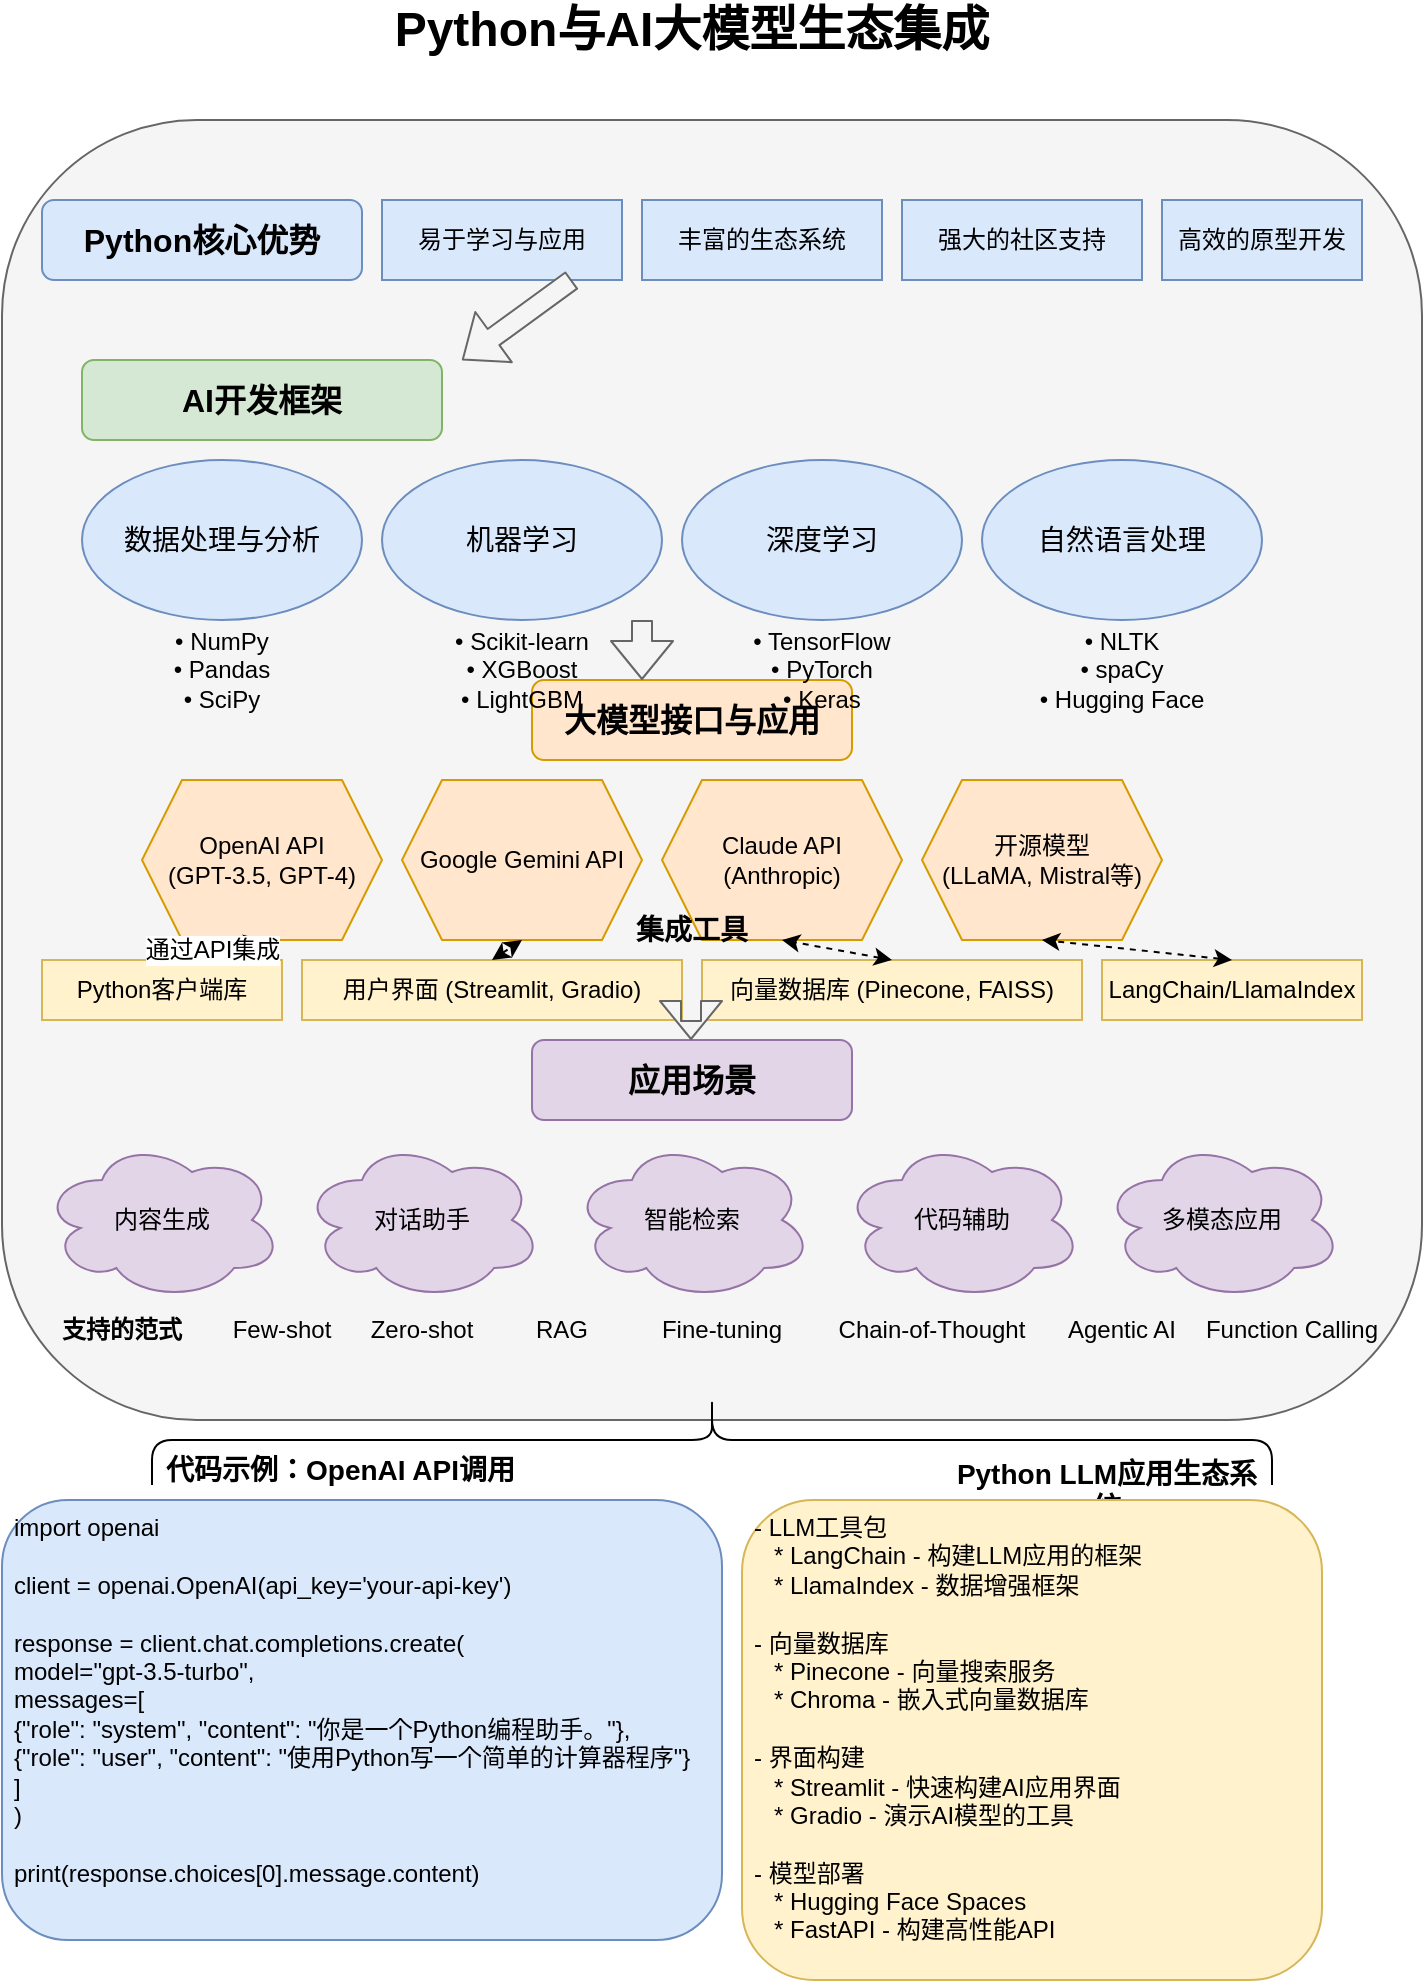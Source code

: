 <mxfile version="26.1.1">
  <diagram id="ppFgmLToiB0WgNsB7YyZ" name="Page-1">
    <mxGraphModel dx="1114" dy="2099" grid="1" gridSize="10" guides="1" tooltips="1" connect="1" arrows="1" fold="1" page="1" pageScale="1" pageWidth="850" pageHeight="1100" math="0" shadow="0">
      <root>
        <mxCell id="0" />
        <mxCell id="1" parent="0" />
        <mxCell id="2" value="Python与AI大模型生态集成" style="text;html=1;strokeColor=none;fillColor=none;align=center;verticalAlign=middle;whiteSpace=wrap;rounded=0;fontSize=24;fontStyle=1" parent="1" vertex="1">
          <mxGeometry x="230" y="-20" width="390" height="30" as="geometry" />
        </mxCell>
        <mxCell id="3" value="" style="rounded=1;whiteSpace=wrap;html=1;fillColor=#f5f5f5;fontColor=#333333;strokeColor=#666666;" parent="1" vertex="1">
          <mxGeometry x="80" y="40" width="710" height="650" as="geometry" />
        </mxCell>
        <mxCell id="4" value="Python核心优势" style="rounded=1;whiteSpace=wrap;html=1;fontSize=16;fillColor=#dae8fc;strokeColor=#6c8ebf;fontStyle=1" parent="1" vertex="1">
          <mxGeometry x="100" y="80" width="160" height="40" as="geometry" />
        </mxCell>
        <mxCell id="5" value="AI开发框架" style="rounded=1;whiteSpace=wrap;html=1;fontSize=16;fillColor=#d5e8d4;strokeColor=#82b366;fontStyle=1" parent="1" vertex="1">
          <mxGeometry x="120" y="160" width="180" height="40" as="geometry" />
        </mxCell>
        <mxCell id="6" value="数据处理与分析" style="ellipse;whiteSpace=wrap;html=1;fontSize=14;fillColor=#dae8fc;strokeColor=#6c8ebf;" parent="1" vertex="1">
          <mxGeometry x="120" y="210" width="140" height="80" as="geometry" />
        </mxCell>
        <mxCell id="7" value="机器学习" style="ellipse;whiteSpace=wrap;html=1;fontSize=14;fillColor=#dae8fc;strokeColor=#6c8ebf;" parent="1" vertex="1">
          <mxGeometry x="270" y="210" width="140" height="80" as="geometry" />
        </mxCell>
        <mxCell id="8" value="深度学习" style="ellipse;whiteSpace=wrap;html=1;fontSize=14;fillColor=#dae8fc;strokeColor=#6c8ebf;" parent="1" vertex="1">
          <mxGeometry x="420" y="210" width="140" height="80" as="geometry" />
        </mxCell>
        <mxCell id="9" value="自然语言处理" style="ellipse;whiteSpace=wrap;html=1;fontSize=14;fillColor=#dae8fc;strokeColor=#6c8ebf;" parent="1" vertex="1">
          <mxGeometry x="570" y="210" width="140" height="80" as="geometry" />
        </mxCell>
        <mxCell id="10" value="大模型接口与应用" style="rounded=1;whiteSpace=wrap;html=1;fontSize=16;fillColor=#ffe6cc;strokeColor=#d79b00;fontStyle=1" parent="1" vertex="1">
          <mxGeometry x="345" y="320" width="160" height="40" as="geometry" />
        </mxCell>
        <mxCell id="11" value="应用场景" style="rounded=1;whiteSpace=wrap;html=1;fontSize=16;fillColor=#e1d5e7;strokeColor=#9673a6;fontStyle=1" parent="1" vertex="1">
          <mxGeometry x="345" y="500" width="160" height="40" as="geometry" />
        </mxCell>
        <mxCell id="12" value="易于学习与应用" style="rounded=0;whiteSpace=wrap;html=1;fontSize=12;fillColor=#dae8fc;strokeColor=#6c8ebf;" parent="1" vertex="1">
          <mxGeometry x="270" y="80" width="120" height="40" as="geometry" />
        </mxCell>
        <mxCell id="13" value="丰富的生态系统" style="rounded=0;whiteSpace=wrap;html=1;fontSize=12;fillColor=#dae8fc;strokeColor=#6c8ebf;" parent="1" vertex="1">
          <mxGeometry x="400" y="80" width="120" height="40" as="geometry" />
        </mxCell>
        <mxCell id="14" value="强大的社区支持" style="rounded=0;whiteSpace=wrap;html=1;fontSize=12;fillColor=#dae8fc;strokeColor=#6c8ebf;" parent="1" vertex="1">
          <mxGeometry x="530" y="80" width="120" height="40" as="geometry" />
        </mxCell>
        <mxCell id="15" value="高效的原型开发" style="rounded=0;whiteSpace=wrap;html=1;fontSize=12;fillColor=#dae8fc;strokeColor=#6c8ebf;" parent="1" vertex="1">
          <mxGeometry x="660" y="80" width="100" height="40" as="geometry" />
        </mxCell>
        <mxCell id="16" value="• NumPy&lt;br&gt;• Pandas&lt;br&gt;• SciPy" style="text;html=1;strokeColor=none;fillColor=none;align=center;verticalAlign=middle;whiteSpace=wrap;rounded=0;fontSize=12;" parent="1" vertex="1">
          <mxGeometry x="120" y="290" width="140" height="50" as="geometry" />
        </mxCell>
        <mxCell id="17" value="• Scikit-learn&lt;br&gt;• XGBoost&lt;br&gt;• LightGBM" style="text;html=1;strokeColor=none;fillColor=none;align=center;verticalAlign=middle;whiteSpace=wrap;rounded=0;fontSize=12;" parent="1" vertex="1">
          <mxGeometry x="270" y="290" width="140" height="50" as="geometry" />
        </mxCell>
        <mxCell id="18" value="• TensorFlow&lt;br&gt;• PyTorch&lt;br&gt;• Keras" style="text;html=1;strokeColor=none;fillColor=none;align=center;verticalAlign=middle;whiteSpace=wrap;rounded=0;fontSize=12;" parent="1" vertex="1">
          <mxGeometry x="420" y="290" width="140" height="50" as="geometry" />
        </mxCell>
        <mxCell id="19" value="• NLTK&lt;br&gt;• spaCy&lt;br&gt;• Hugging Face" style="text;html=1;strokeColor=none;fillColor=none;align=center;verticalAlign=middle;whiteSpace=wrap;rounded=0;fontSize=12;" parent="1" vertex="1">
          <mxGeometry x="570" y="290" width="140" height="50" as="geometry" />
        </mxCell>
        <mxCell id="20" value="" style="shape=flexArrow;endArrow=classic;html=1;fontSize=12;fillColor=#f5f5f5;strokeColor=#666666;" parent="1" edge="1">
          <mxGeometry width="50" height="50" relative="1" as="geometry">
            <mxPoint x="365" y="120" as="sourcePoint" />
            <mxPoint x="310" y="160" as="targetPoint" />
          </mxGeometry>
        </mxCell>
        <mxCell id="21" value="" style="shape=flexArrow;endArrow=classic;html=1;fontSize=12;fillColor=#f5f5f5;strokeColor=#666666;" parent="1" edge="1">
          <mxGeometry width="50" height="50" relative="1" as="geometry">
            <mxPoint x="400" y="290" as="sourcePoint" />
            <mxPoint x="400" y="320" as="targetPoint" />
          </mxGeometry>
        </mxCell>
        <mxCell id="22" value="OpenAI API&#xa;(GPT-3.5, GPT-4)" style="shape=hexagon;perimeter=hexagonPerimeter2;whiteSpace=wrap;html=1;fixedSize=1;fontSize=12;fillColor=#ffe6cc;strokeColor=#d79b00;" parent="1" vertex="1">
          <mxGeometry x="150" y="370" width="120" height="80" as="geometry" />
        </mxCell>
        <mxCell id="23" value="Google Gemini API" style="shape=hexagon;perimeter=hexagonPerimeter2;whiteSpace=wrap;html=1;fixedSize=1;fontSize=12;fillColor=#ffe6cc;strokeColor=#d79b00;" parent="1" vertex="1">
          <mxGeometry x="280" y="370" width="120" height="80" as="geometry" />
        </mxCell>
        <mxCell id="24" value="Claude API&#xa;(Anthropic)" style="shape=hexagon;perimeter=hexagonPerimeter2;whiteSpace=wrap;html=1;fixedSize=1;fontSize=12;fillColor=#ffe6cc;strokeColor=#d79b00;" parent="1" vertex="1">
          <mxGeometry x="410" y="370" width="120" height="80" as="geometry" />
        </mxCell>
        <mxCell id="25" value="开源模型&#xa;(LLaMA, Mistral等)" style="shape=hexagon;perimeter=hexagonPerimeter2;whiteSpace=wrap;html=1;fixedSize=1;fontSize=12;fillColor=#ffe6cc;strokeColor=#d79b00;" parent="1" vertex="1">
          <mxGeometry x="540" y="370" width="120" height="80" as="geometry" />
        </mxCell>
        <mxCell id="26" value="Python客户端库" style="rounded=0;whiteSpace=wrap;html=1;fontSize=12;fillColor=#fff2cc;strokeColor=#d6b656;" parent="1" vertex="1">
          <mxGeometry x="100" y="460" width="120" height="30" as="geometry" />
        </mxCell>
        <mxCell id="27" value="用户界面 (Streamlit, Gradio)" style="rounded=0;whiteSpace=wrap;html=1;fontSize=12;fillColor=#fff2cc;strokeColor=#d6b656;" parent="1" vertex="1">
          <mxGeometry x="230" y="460" width="190" height="30" as="geometry" />
        </mxCell>
        <mxCell id="28" value="向量数据库 (Pinecone, FAISS)" style="rounded=0;whiteSpace=wrap;html=1;fontSize=12;fillColor=#fff2cc;strokeColor=#d6b656;" parent="1" vertex="1">
          <mxGeometry x="430" y="460" width="190" height="30" as="geometry" />
        </mxCell>
        <mxCell id="29" value="LangChain/LlamaIndex" style="rounded=0;whiteSpace=wrap;html=1;fontSize=12;fillColor=#fff2cc;strokeColor=#d6b656;" parent="1" vertex="1">
          <mxGeometry x="630" y="460" width="130" height="30" as="geometry" />
        </mxCell>
        <mxCell id="30" value="内容生成" style="ellipse;shape=cloud;whiteSpace=wrap;html=1;fontSize=12;fillColor=#e1d5e7;strokeColor=#9673a6;" parent="1" vertex="1">
          <mxGeometry x="100" y="550" width="120" height="80" as="geometry" />
        </mxCell>
        <mxCell id="31" value="对话助手" style="ellipse;shape=cloud;whiteSpace=wrap;html=1;fontSize=12;fillColor=#e1d5e7;strokeColor=#9673a6;" parent="1" vertex="1">
          <mxGeometry x="230" y="550" width="120" height="80" as="geometry" />
        </mxCell>
        <mxCell id="32" value="智能检索" style="ellipse;shape=cloud;whiteSpace=wrap;html=1;fontSize=12;fillColor=#e1d5e7;strokeColor=#9673a6;" parent="1" vertex="1">
          <mxGeometry x="365" y="550" width="120" height="80" as="geometry" />
        </mxCell>
        <mxCell id="33" value="代码辅助" style="ellipse;shape=cloud;whiteSpace=wrap;html=1;fontSize=12;fillColor=#e1d5e7;strokeColor=#9673a6;" parent="1" vertex="1">
          <mxGeometry x="500" y="550" width="120" height="80" as="geometry" />
        </mxCell>
        <mxCell id="34" value="多模态应用" style="ellipse;shape=cloud;whiteSpace=wrap;html=1;fontSize=12;fillColor=#e1d5e7;strokeColor=#9673a6;" parent="1" vertex="1">
          <mxGeometry x="630" y="550" width="120" height="80" as="geometry" />
        </mxCell>
        <mxCell id="35" value="" style="shape=curlyBracket;whiteSpace=wrap;html=1;rounded=1;fontSize=12;rotation=90;" parent="1" vertex="1">
          <mxGeometry x="412.5" y="420" width="45" height="560" as="geometry" />
        </mxCell>
        <mxCell id="36" value="通过API集成" style="endArrow=classic;startArrow=classic;html=1;fontSize=12;exitX=0.5;exitY=0;exitDx=0;exitDy=0;entryX=0.5;entryY=1;entryDx=0;entryDy=0;dashed=1;" parent="1" source="26" target="22" edge="1">
          <mxGeometry width="50" height="50" relative="1" as="geometry">
            <mxPoint x="400" y="320" as="sourcePoint" />
            <mxPoint x="450" y="270" as="targetPoint" />
          </mxGeometry>
        </mxCell>
        <mxCell id="37" value="" style="endArrow=classic;startArrow=classic;html=1;fontSize=12;exitX=0.5;exitY=0;exitDx=0;exitDy=0;entryX=0.5;entryY=1;entryDx=0;entryDy=0;dashed=1;" parent="1" source="27" target="23" edge="1">
          <mxGeometry width="50" height="50" relative="1" as="geometry">
            <mxPoint x="170" y="470" as="sourcePoint" />
            <mxPoint x="220" y="460" as="targetPoint" />
          </mxGeometry>
        </mxCell>
        <mxCell id="38" value="" style="endArrow=classic;startArrow=classic;html=1;fontSize=12;exitX=0.5;exitY=0;exitDx=0;exitDy=0;entryX=0.5;entryY=1;entryDx=0;entryDy=0;dashed=1;" parent="1" source="28" target="24" edge="1">
          <mxGeometry width="50" height="50" relative="1" as="geometry">
            <mxPoint x="335" y="470" as="sourcePoint" />
            <mxPoint x="350" y="460" as="targetPoint" />
          </mxGeometry>
        </mxCell>
        <mxCell id="39" value="" style="endArrow=classic;startArrow=classic;html=1;fontSize=12;exitX=0.5;exitY=0;exitDx=0;exitDy=0;entryX=0.5;entryY=1;entryDx=0;entryDy=0;dashed=1;" parent="1" source="29" target="25" edge="1">
          <mxGeometry width="50" height="50" relative="1" as="geometry">
            <mxPoint x="535" y="470" as="sourcePoint" />
            <mxPoint x="480" y="460" as="targetPoint" />
          </mxGeometry>
        </mxCell>
        <mxCell id="40" value="集成工具" style="text;html=1;strokeColor=none;fillColor=none;align=center;verticalAlign=middle;whiteSpace=wrap;rounded=0;fontSize=14;fontStyle=1" parent="1" vertex="1">
          <mxGeometry x="345" y="430" width="160" height="30" as="geometry" />
        </mxCell>
        <mxCell id="41" value="&lt;b&gt;支持的范式&lt;/b&gt;" style="text;html=1;strokeColor=none;fillColor=none;align=center;verticalAlign=middle;whiteSpace=wrap;rounded=0;fontSize=12;" parent="1" vertex="1">
          <mxGeometry x="100" y="630" width="80" height="30" as="geometry" />
        </mxCell>
        <mxCell id="42" value="Few-shot" style="text;html=1;strokeColor=none;fillColor=none;align=center;verticalAlign=middle;whiteSpace=wrap;rounded=0;fontSize=12;" parent="1" vertex="1">
          <mxGeometry x="190" y="630" width="60" height="30" as="geometry" />
        </mxCell>
        <mxCell id="43" value="Zero-shot" style="text;html=1;strokeColor=none;fillColor=none;align=center;verticalAlign=middle;whiteSpace=wrap;rounded=0;fontSize=12;" parent="1" vertex="1">
          <mxGeometry x="260" y="630" width="60" height="30" as="geometry" />
        </mxCell>
        <mxCell id="44" value="RAG" style="text;html=1;strokeColor=none;fillColor=none;align=center;verticalAlign=middle;whiteSpace=wrap;rounded=0;fontSize=12;" parent="1" vertex="1">
          <mxGeometry x="330" y="630" width="60" height="30" as="geometry" />
        </mxCell>
        <mxCell id="45" value="Fine-tuning" style="text;html=1;strokeColor=none;fillColor=none;align=center;verticalAlign=middle;whiteSpace=wrap;rounded=0;fontSize=12;" parent="1" vertex="1">
          <mxGeometry x="400" y="630" width="80" height="30" as="geometry" />
        </mxCell>
        <mxCell id="46" value="Chain-of-Thought" style="text;html=1;strokeColor=none;fillColor=none;align=center;verticalAlign=middle;whiteSpace=wrap;rounded=0;fontSize=12;" parent="1" vertex="1">
          <mxGeometry x="490" y="630" width="110" height="30" as="geometry" />
        </mxCell>
        <mxCell id="47" value="Agentic AI" style="text;html=1;strokeColor=none;fillColor=none;align=center;verticalAlign=middle;whiteSpace=wrap;rounded=0;fontSize=12;" parent="1" vertex="1">
          <mxGeometry x="610" y="630" width="60" height="30" as="geometry" />
        </mxCell>
        <mxCell id="48" value="Function Calling" style="text;html=1;strokeColor=none;fillColor=none;align=center;verticalAlign=middle;whiteSpace=wrap;rounded=0;fontSize=12;" parent="1" vertex="1">
          <mxGeometry x="680" y="630" width="90" height="30" as="geometry" />
        </mxCell>
        <mxCell id="49" value="" style="shape=flexArrow;endArrow=classic;html=1;fontSize=12;fillColor=#f5f5f5;strokeColor=#666666;" parent="1" edge="1">
          <mxGeometry width="50" height="50" relative="1" as="geometry">
            <mxPoint x="424.5" y="490" as="sourcePoint" />
            <mxPoint x="424.5" y="500" as="targetPoint" />
          </mxGeometry>
        </mxCell>
        <mxCell id="50" value="代码示例：OpenAI API调用" style="text;html=1;strokeColor=none;fillColor=none;align=left;verticalAlign=middle;whiteSpace=wrap;rounded=0;fontSize=14;fontStyle=1" parent="1" vertex="1">
          <mxGeometry x="160" y="700" width="210" height="30" as="geometry" />
        </mxCell>
        <mxCell id="51" value="import openai&#xa;&#xa;client = openai.OpenAI(api_key=&#39;your-api-key&#39;)&#xa;&#xa;response = client.chat.completions.create(&#xa;    model=&quot;gpt-3.5-turbo&quot;,&#xa;    messages=[&#xa;        {&quot;role&quot;: &quot;system&quot;, &quot;content&quot;: &quot;你是一个Python编程助手。&quot;},&#xa;        {&quot;role&quot;: &quot;user&quot;, &quot;content&quot;: &quot;使用Python写一个简单的计算器程序&quot;}&#xa;    ]&#xa;)&#xa;&#xa;print(response.choices[0].message.content)" style="text;html=1;strokeColor=#6c8ebf;fillColor=#dae8fc;align=left;verticalAlign=top;whiteSpace=wrap;rounded=1;fontSize=12;spacingLeft=4;spacingRight=4;" parent="1" vertex="1">
          <mxGeometry x="80" y="730" width="360" height="220" as="geometry" />
        </mxCell>
        <mxCell id="52" value="Python LLM应用生态系统" style="text;html=1;strokeColor=none;fillColor=none;align=center;verticalAlign=middle;whiteSpace=wrap;rounded=0;fontSize=14;fontStyle=1" parent="1" vertex="1">
          <mxGeometry x="550" y="710" width="165" height="30" as="geometry" />
        </mxCell>
        <mxCell id="53" value="- LLM工具包&lt;br&gt;&amp;nbsp; &amp;nbsp;* LangChain - 构建LLM应用的框架&lt;br&gt;&amp;nbsp; &amp;nbsp;* LlamaIndex - 数据增强框架&lt;br&gt;&lt;br&gt;- 向量数据库&lt;br&gt;&amp;nbsp; &amp;nbsp;* Pinecone - 向量搜索服务&lt;br&gt;&amp;nbsp; &amp;nbsp;* Chroma - 嵌入式向量数据库&lt;br&gt;&lt;br&gt;- 界面构建&lt;br&gt;&amp;nbsp; &amp;nbsp;* Streamlit - 快速构建AI应用界面&lt;br&gt;&amp;nbsp; &amp;nbsp;* Gradio - 演示AI模型的工具&lt;br&gt;&lt;br&gt;- 模型部署&lt;br&gt;&amp;nbsp; &amp;nbsp;* Hugging Face Spaces&lt;br&gt;&amp;nbsp; &amp;nbsp;* FastAPI - 构建高性能API" style="text;html=1;strokeColor=#d6b656;fillColor=#fff2cc;align=left;verticalAlign=top;whiteSpace=wrap;rounded=1;fontSize=12;spacingLeft=4;spacingRight=4;" parent="1" vertex="1">
          <mxGeometry x="450" y="730" width="290" height="240" as="geometry" />
        </mxCell>
      </root>
    </mxGraphModel>
  </diagram>
</mxfile>
